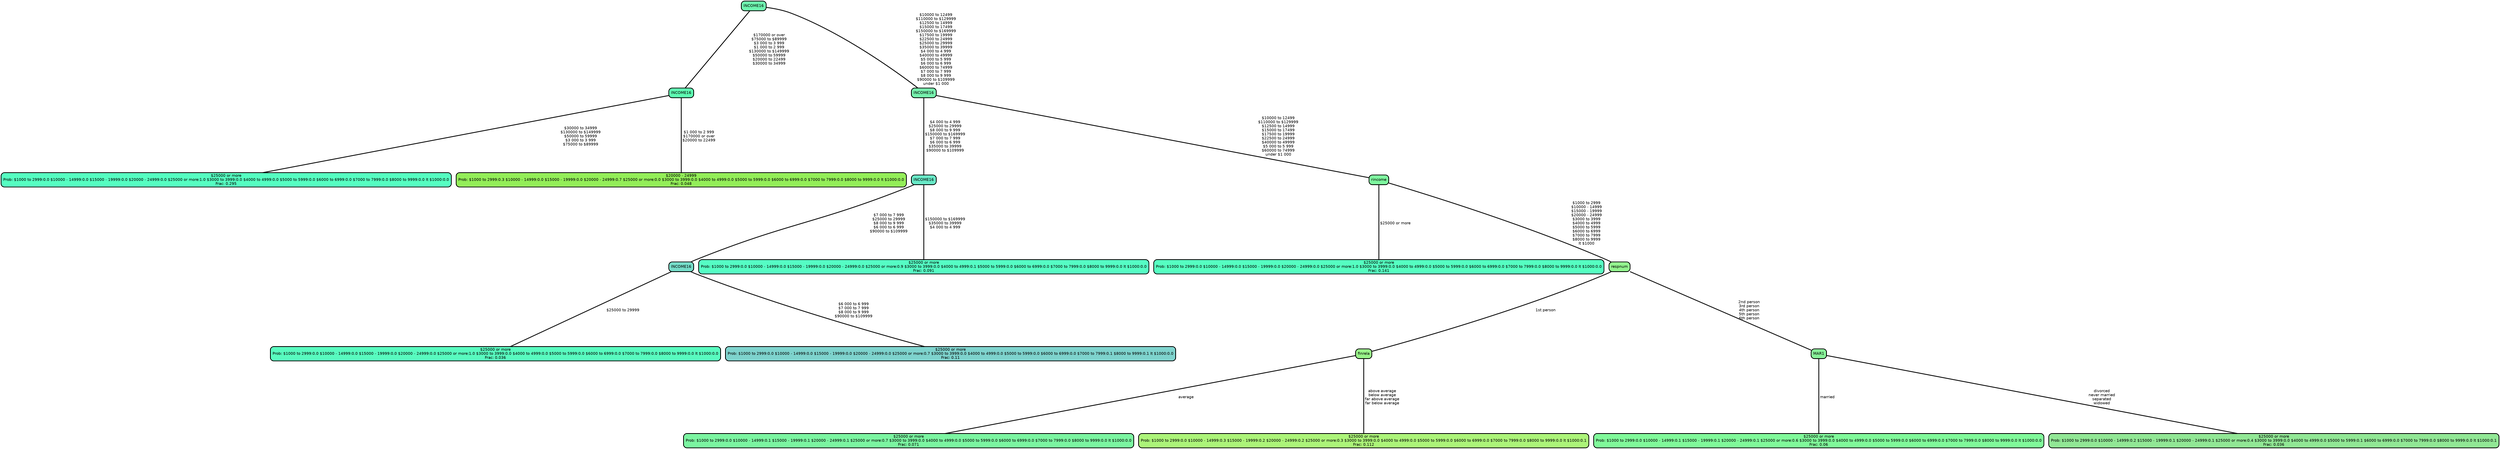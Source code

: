 graph Tree {
node [shape=box, style="filled, rounded",color="black",penwidth="3",fontcolor="black",                 fontname=helvetica] ;
graph [ranksep="0 equally", splines=straight,                 bgcolor=transparent, dpi=200] ;
edge [fontname=helvetica, color=black] ;
0 [label="$25000 or more
Prob: $1000 to 2999:0.0 $10000 - 14999:0.0 $15000 - 19999:0.0 $20000 - 24999:0.0 $25000 or more:1.0 $3000 to 3999:0.0 $4000 to 4999:0.0 $5000 to 5999:0.0 $6000 to 6999:0.0 $7000 to 7999:0.0 $8000 to 9999:0.0 lt $1000:0.0
Frac: 0.295", fillcolor="#55fec1"] ;
1 [label="INCOME16", fillcolor="#5efcb2"] ;
2 [label="$20000 - 24999
Prob: $1000 to 2999:0.3 $10000 - 14999:0.0 $15000 - 19999:0.0 $20000 - 24999:0.7 $25000 or more:0.0 $3000 to 3999:0.0 $4000 to 4999:0.0 $5000 to 5999:0.0 $6000 to 6999:0.0 $7000 to 7999:0.0 $8000 to 9999:0.0 lt $1000:0.0
Frac: 0.048", fillcolor="#93ee58"] ;
3 [label="INCOME16", fillcolor="#6ef5af"] ;
4 [label="$25000 or more
Prob: $1000 to 2999:0.0 $10000 - 14999:0.0 $15000 - 19999:0.0 $20000 - 24999:0.0 $25000 or more:1.0 $3000 to 3999:0.0 $4000 to 4999:0.0 $5000 to 5999:0.0 $6000 to 6999:0.0 $7000 to 7999:0.0 $8000 to 9999:0.0 lt $1000:0.0
Frac: 0.036", fillcolor="#58fbbf"] ;
5 [label="INCOME16", fillcolor="#75ddc9"] ;
6 [label="$25000 or more
Prob: $1000 to 2999:0.0 $10000 - 14999:0.0 $15000 - 19999:0.0 $20000 - 24999:0.0 $25000 or more:0.7 $3000 to 3999:0.0 $4000 to 4999:0.0 $5000 to 5999:0.0 $6000 to 6999:0.0 $7000 to 7999:0.1 $8000 to 9999:0.1 lt $1000:0.0
Frac: 0.11", fillcolor="#7ed3cd"] ;
7 [label="INCOME16", fillcolor="#68e9c7"] ;
8 [label="$25000 or more
Prob: $1000 to 2999:0.0 $10000 - 14999:0.0 $15000 - 19999:0.0 $20000 - 24999:0.0 $25000 or more:0.9 $3000 to 3999:0.0 $4000 to 4999:0.1 $5000 to 5999:0.0 $6000 to 6999:0.0 $7000 to 7999:0.0 $8000 to 9999:0.0 lt $1000:0.0
Frac: 0.091", fillcolor="#55fdc4"] ;
9 [label="INCOME16", fillcolor="#76f2ad"] ;
10 [label="$25000 or more
Prob: $1000 to 2999:0.0 $10000 - 14999:0.0 $15000 - 19999:0.0 $20000 - 24999:0.0 $25000 or more:1.0 $3000 to 3999:0.0 $4000 to 4999:0.0 $5000 to 5999:0.0 $6000 to 6999:0.0 $7000 to 7999:0.0 $8000 to 9999:0.0 lt $1000:0.0
Frac: 0.141", fillcolor="#55ffc1"] ;
11 [label="rincome", fillcolor="#7ef79f"] ;
12 [label="$25000 or more
Prob: $1000 to 2999:0.0 $10000 - 14999:0.1 $15000 - 19999:0.1 $20000 - 24999:0.1 $25000 or more:0.7 $3000 to 3999:0.0 $4000 to 4999:0.0 $5000 to 5999:0.0 $6000 to 6999:0.0 $7000 to 7999:0.0 $8000 to 9999:0.0 lt $1000:0.0
Frac: 0.071", fillcolor="#7bf5a1"] ;
13 [label="finrela", fillcolor="#99f489"] ;
14 [label="$25000 or more
Prob: $1000 to 2999:0.0 $10000 - 14999:0.3 $15000 - 19999:0.2 $20000 - 24999:0.2 $25000 or more:0.3 $3000 to 3999:0.0 $4000 to 4999:0.0 $5000 to 5999:0.0 $6000 to 6999:0.0 $7000 to 7999:0.0 $8000 to 9999:0.0 lt $1000:0.1
Frac: 0.112", fillcolor="#acf479"] ;
15 [label="respnum", fillcolor="#93f48e"] ;
16 [label="$25000 or more
Prob: $1000 to 2999:0.0 $10000 - 14999:0.1 $15000 - 19999:0.1 $20000 - 24999:0.1 $25000 or more:0.6 $3000 to 3999:0.0 $4000 to 4999:0.0 $5000 to 5999:0.0 $6000 to 6999:0.0 $7000 to 7999:0.0 $8000 to 9999:0.0 lt $1000:0.0
Frac: 0.06", fillcolor="#80f99a"] ;
17 [label="MAR1", fillcolor="#87f298"] ;
18 [label="$25000 or more
Prob: $1000 to 2999:0.0 $10000 - 14999:0.2 $15000 - 19999:0.1 $20000 - 24999:0.1 $25000 or more:0.4 $3000 to 3999:0.0 $4000 to 4999:0.0 $5000 to 5999:0.1 $6000 to 6999:0.0 $7000 to 7999:0.0 $8000 to 9999:0.0 lt $1000:0.1
Frac: 0.036", fillcolor="#91e795"] ;
1 -- 0 [label=" $30000 to 34999\n $130000 to $149999\n $50000 to 59999\n $3 000 to 3 999\n $75000 to $89999",penwidth=3] ;
1 -- 2 [label=" $1 000 to 2 999\n $170000 or over\n $20000 to 22499",penwidth=3] ;
3 -- 1 [label=" $170000 or over\n $75000 to $89999\n $3 000 to 3 999\n $1 000 to 2 999\n $130000 to $149999\n $50000 to 59999\n $20000 to 22499\n $30000 to 34999",penwidth=3] ;
3 -- 9 [label=" $10000 to 12499\n $110000 to $129999\n $12500 to 14999\n $15000 to 17499\n $150000 to $169999\n $17500 to 19999\n $22500 to 24999\n $25000 to 29999\n $35000 to 39999\n $4 000 to 4 999\n $40000 to 49999\n $5 000 to 5 999\n $6 000 to 6 999\n $60000 to 74999\n $7 000 to 7 999\n $8 000 to 9 999\n $90000 to $109999\n under $1 000",penwidth=3] ;
5 -- 4 [label=" $25000 to 29999",penwidth=3] ;
5 -- 6 [label=" $6 000 to 6 999\n $7 000 to 7 999\n $8 000 to 9 999\n $90000 to $109999",penwidth=3] ;
7 -- 5 [label=" $7 000 to 7 999\n $25000 to 29999\n $8 000 to 9 999\n $6 000 to 6 999\n $90000 to $109999",penwidth=3] ;
7 -- 8 [label=" $150000 to $169999\n $35000 to 39999\n $4 000 to 4 999",penwidth=3] ;
9 -- 7 [label=" $4 000 to 4 999\n $25000 to 29999\n $8 000 to 9 999\n $150000 to $169999\n $7 000 to 7 999\n $6 000 to 6 999\n $35000 to 39999\n $90000 to $109999",penwidth=3] ;
9 -- 11 [label=" $10000 to 12499\n $110000 to $129999\n $12500 to 14999\n $15000 to 17499\n $17500 to 19999\n $22500 to 24999\n $40000 to 49999\n $5 000 to 5 999\n $60000 to 74999\n under $1 000",penwidth=3] ;
11 -- 10 [label=" $25000 or more",penwidth=3] ;
11 -- 15 [label=" $1000 to 2999\n $10000 - 14999\n $15000 - 19999\n $20000 - 24999\n $3000 to 3999\n $4000 to 4999\n $5000 to 5999\n $6000 to 6999\n $7000 to 7999\n $8000 to 9999\n lt $1000",penwidth=3] ;
13 -- 12 [label=" average",penwidth=3] ;
13 -- 14 [label=" above average\n below average\n far above average\n far below average",penwidth=3] ;
15 -- 13 [label=" 1st person",penwidth=3] ;
15 -- 17 [label=" 2nd person\n 3rd person\n 4th person\n 5th person\n 6th person",penwidth=3] ;
17 -- 16 [label=" married",penwidth=3] ;
17 -- 18 [label=" divorced\n never married\n separated\n widowed",penwidth=3] ;
{rank = same;}}